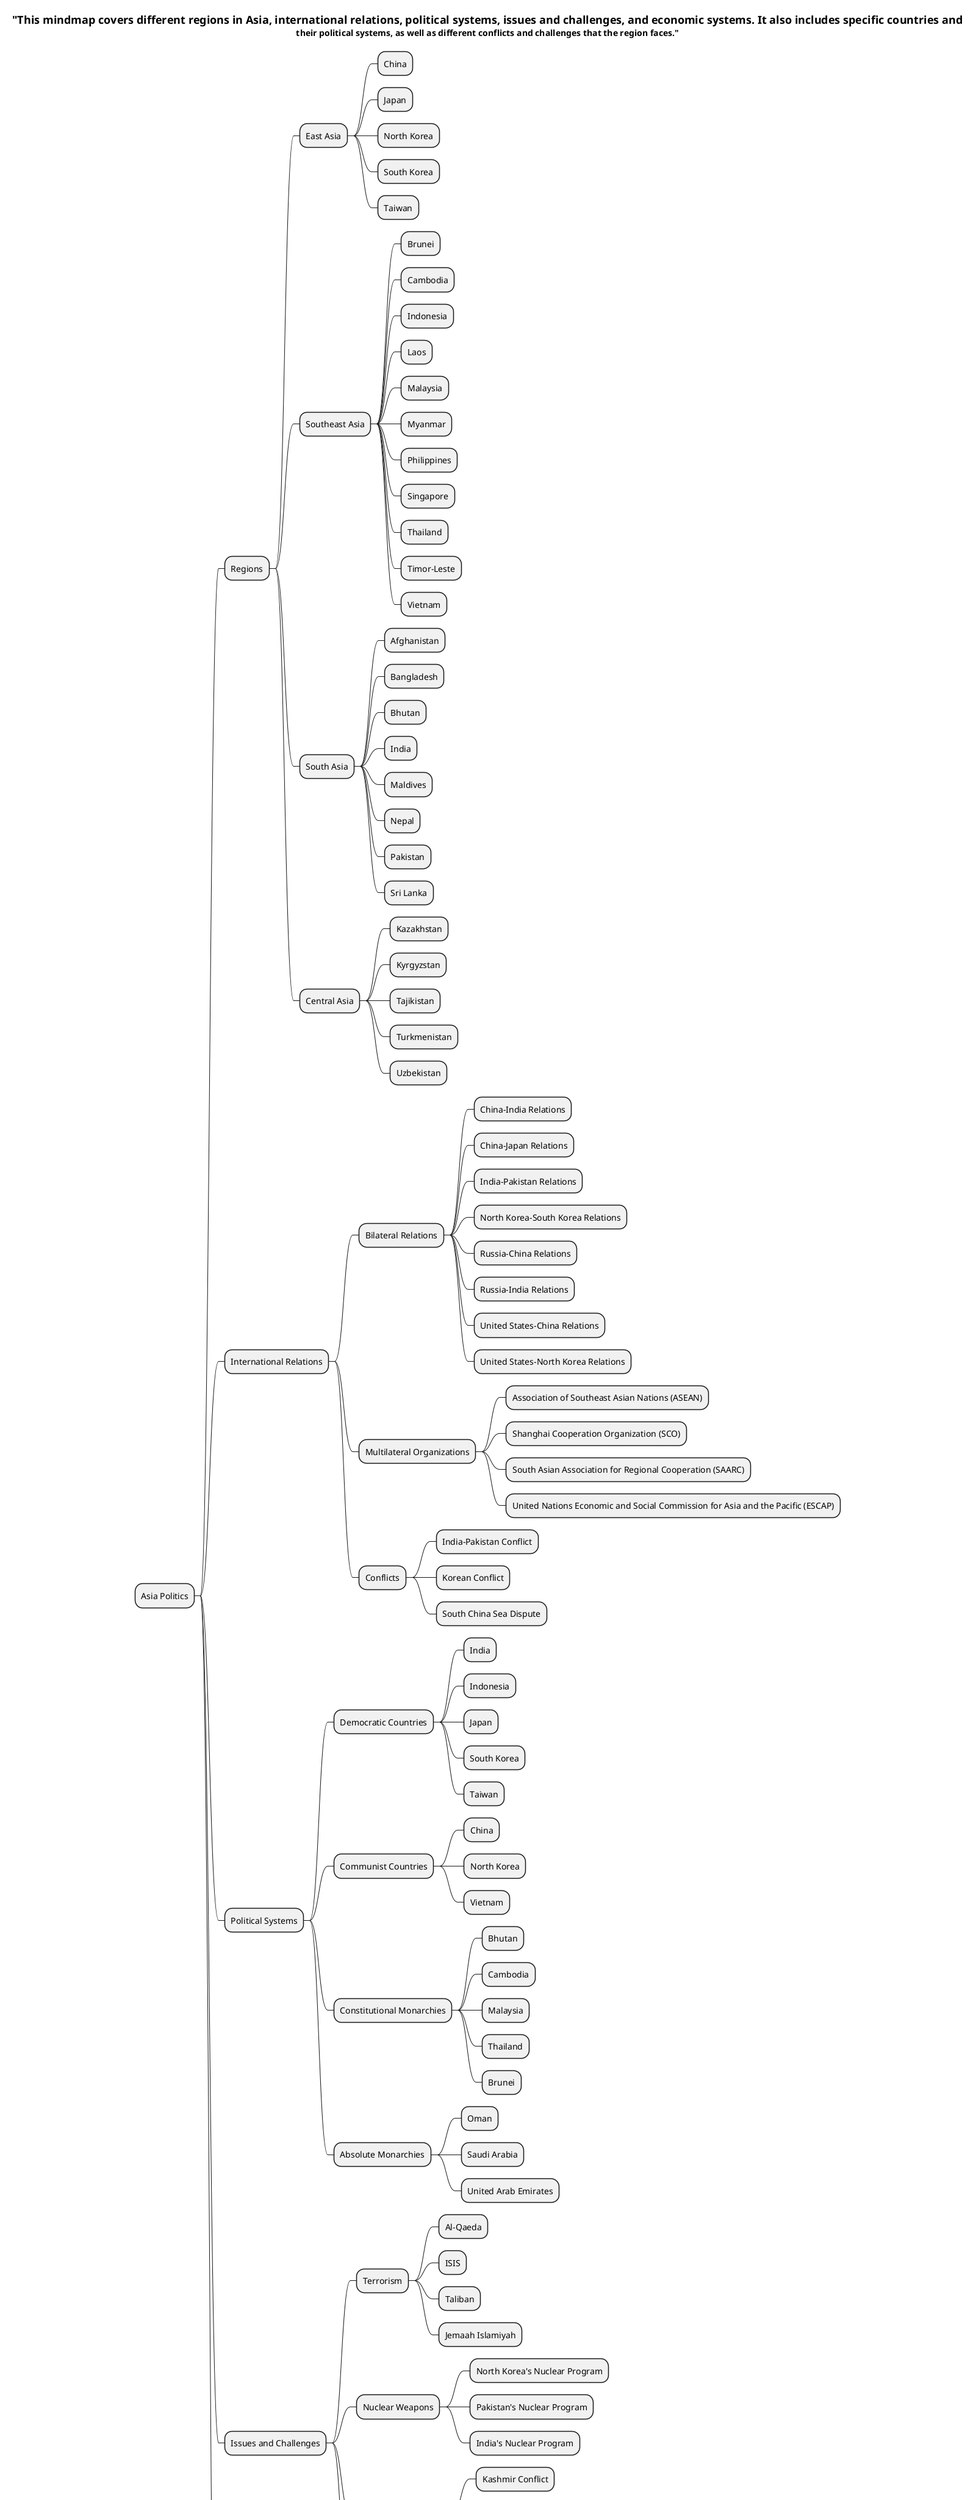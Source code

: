 @startmindmap
title = "This mindmap covers different regions in Asia, international relations, political systems, issues and challenges, and economic systems. It also includes specific countries and \ntheir political systems, as well as different conflicts and challenges that the region faces."

* Asia Politics
** Regions
*** East Asia
**** China
**** Japan
**** North Korea
**** South Korea
**** Taiwan
*** Southeast Asia
**** Brunei
**** Cambodia
**** Indonesia
**** Laos
**** Malaysia
**** Myanmar
**** Philippines
**** Singapore
**** Thailand
**** Timor-Leste
**** Vietnam
*** South Asia
**** Afghanistan
**** Bangladesh
**** Bhutan
**** India
**** Maldives
**** Nepal
**** Pakistan
**** Sri Lanka
*** Central Asia
**** Kazakhstan
**** Kyrgyzstan
**** Tajikistan
**** Turkmenistan
**** Uzbekistan
** International Relations
*** Bilateral Relations
**** China-India Relations
**** China-Japan Relations
**** India-Pakistan Relations
**** North Korea-South Korea Relations
**** Russia-China Relations
**** Russia-India Relations
**** United States-China Relations
**** United States-North Korea Relations
*** Multilateral Organizations
**** Association of Southeast Asian Nations (ASEAN)
**** Shanghai Cooperation Organization (SCO)
**** South Asian Association for Regional Cooperation (SAARC)
**** United Nations Economic and Social Commission for Asia and the Pacific (ESCAP)
*** Conflicts
**** India-Pakistan Conflict
**** Korean Conflict
**** South China Sea Dispute
** Political Systems
*** Democratic Countries
**** India
**** Indonesia
**** Japan
**** South Korea
**** Taiwan
*** Communist Countries
**** China
**** North Korea
**** Vietnam
*** Constitutional Monarchies
**** Bhutan
**** Cambodia
**** Malaysia
**** Thailand
**** Brunei
*** Absolute Monarchies
**** Oman
**** Saudi Arabia
**** United Arab Emirates
** Issues and Challenges
*** Terrorism
**** Al-Qaeda
**** ISIS
**** Taliban
**** Jemaah Islamiyah
*** Nuclear Weapons
**** North Korea's Nuclear Program
**** Pakistan's Nuclear Program
**** India's Nuclear Program
*** Territorial Disputes
**** Kashmir Conflict
**** South China Sea Dispute
**** Doklam Standoff
*** Human Rights
**** Rohingya Crisis
**** Uighur Internment Camps
**** Freedom of Speech and Press
** Economic Systems
*** Capitalist Countries
**** Hong Kong
**** Japan
**** Singapore
**** South Korea
**** Taiwan
*** Socialist Countries
**** China
**** North Korea
**** Vietnam
*** Mixed Economies
**** India
**** Indonesia
**** Malaysia
**** Philippines
**** Thailand
@endmindmap
